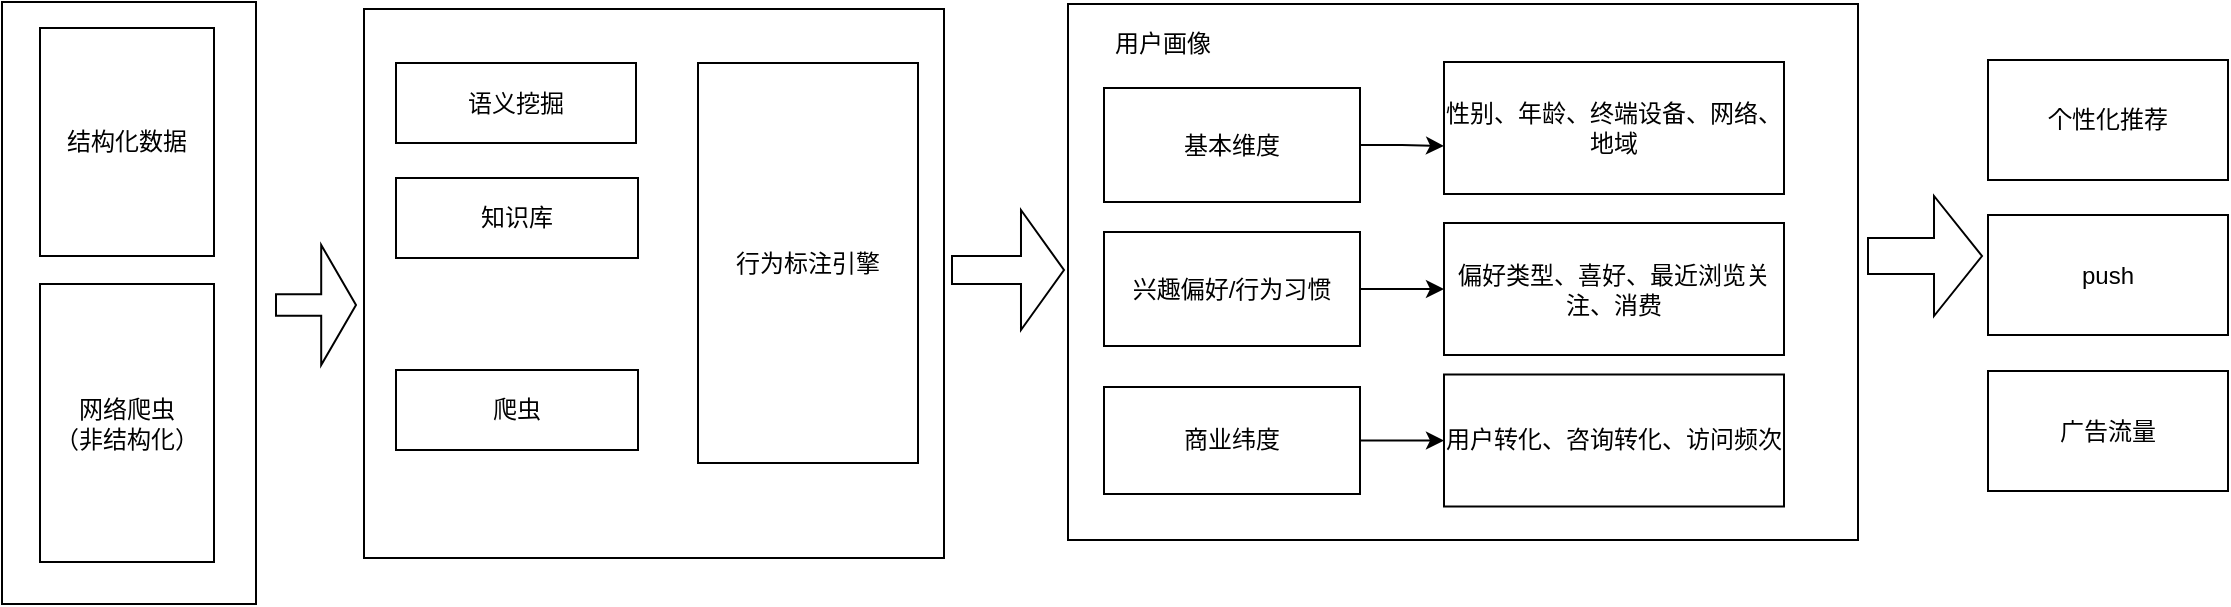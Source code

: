 <mxfile version="17.1.1" type="github">
  <diagram id="C5RBs43oDa-KdzZeNtuy" name="Page-1">
    <mxGraphModel dx="1929" dy="1103" grid="0" gridSize="10" guides="1" tooltips="1" connect="1" arrows="1" fold="1" page="1" pageScale="1" pageWidth="827" pageHeight="1169" math="0" shadow="0">
      <root>
        <mxCell id="WIyWlLk6GJQsqaUBKTNV-0" />
        <mxCell id="WIyWlLk6GJQsqaUBKTNV-1" parent="WIyWlLk6GJQsqaUBKTNV-0" />
        <mxCell id="OGG5jIblN3oAB4feyFNd-8" value="" style="rounded=0;whiteSpace=wrap;html=1;" vertex="1" parent="WIyWlLk6GJQsqaUBKTNV-1">
          <mxGeometry x="258" y="209.5" width="290" height="274.5" as="geometry" />
        </mxCell>
        <mxCell id="OGG5jIblN3oAB4feyFNd-1" value="语义挖掘" style="rounded=0;whiteSpace=wrap;html=1;" vertex="1" parent="WIyWlLk6GJQsqaUBKTNV-1">
          <mxGeometry x="274" y="236.5" width="120" height="40" as="geometry" />
        </mxCell>
        <mxCell id="OGG5jIblN3oAB4feyFNd-2" value="知识库" style="rounded=0;whiteSpace=wrap;html=1;" vertex="1" parent="WIyWlLk6GJQsqaUBKTNV-1">
          <mxGeometry x="274" y="294" width="121" height="40" as="geometry" />
        </mxCell>
        <mxCell id="OGG5jIblN3oAB4feyFNd-4" value="行为标注引擎" style="rounded=0;whiteSpace=wrap;html=1;" vertex="1" parent="WIyWlLk6GJQsqaUBKTNV-1">
          <mxGeometry x="425" y="236.5" width="110" height="200" as="geometry" />
        </mxCell>
        <mxCell id="OGG5jIblN3oAB4feyFNd-22" value="" style="shape=singleArrow;whiteSpace=wrap;html=1;arrowWidth=0.235;arrowSize=0.384;" vertex="1" parent="WIyWlLk6GJQsqaUBKTNV-1">
          <mxGeometry x="552" y="310" width="56" height="60" as="geometry" />
        </mxCell>
        <mxCell id="OGG5jIblN3oAB4feyFNd-23" value="" style="group" vertex="1" connectable="0" parent="WIyWlLk6GJQsqaUBKTNV-1">
          <mxGeometry x="610" y="207" width="395" height="268" as="geometry" />
        </mxCell>
        <mxCell id="OGG5jIblN3oAB4feyFNd-10" value="" style="rounded=0;whiteSpace=wrap;html=1;" vertex="1" parent="OGG5jIblN3oAB4feyFNd-23">
          <mxGeometry width="395" height="268" as="geometry" />
        </mxCell>
        <mxCell id="OGG5jIblN3oAB4feyFNd-11" value="用户画像" style="text;html=1;align=center;verticalAlign=middle;resizable=0;points=[];autosize=1;strokeColor=none;fillColor=none;" vertex="1" parent="OGG5jIblN3oAB4feyFNd-23">
          <mxGeometry x="18" y="11" width="58" height="18" as="geometry" />
        </mxCell>
        <mxCell id="OGG5jIblN3oAB4feyFNd-12" value="基本维度" style="rounded=0;whiteSpace=wrap;html=1;" vertex="1" parent="OGG5jIblN3oAB4feyFNd-23">
          <mxGeometry x="18" y="42" width="128" height="57" as="geometry" />
        </mxCell>
        <mxCell id="OGG5jIblN3oAB4feyFNd-13" value="兴趣偏好/行为习惯" style="rounded=0;whiteSpace=wrap;html=1;" vertex="1" parent="OGG5jIblN3oAB4feyFNd-23">
          <mxGeometry x="18" y="114" width="128" height="57" as="geometry" />
        </mxCell>
        <mxCell id="OGG5jIblN3oAB4feyFNd-14" value="商业纬度" style="rounded=0;whiteSpace=wrap;html=1;" vertex="1" parent="OGG5jIblN3oAB4feyFNd-23">
          <mxGeometry x="18" y="191.5" width="128" height="53.5" as="geometry" />
        </mxCell>
        <mxCell id="OGG5jIblN3oAB4feyFNd-16" value="性别、年龄、终端设备、网络、地域" style="rounded=0;whiteSpace=wrap;html=1;" vertex="1" parent="OGG5jIblN3oAB4feyFNd-23">
          <mxGeometry x="188" y="29" width="170" height="66" as="geometry" />
        </mxCell>
        <mxCell id="OGG5jIblN3oAB4feyFNd-19" style="edgeStyle=orthogonalEdgeStyle;rounded=0;orthogonalLoop=1;jettySize=auto;html=1;exitX=1;exitY=0.5;exitDx=0;exitDy=0;entryX=0;entryY=0.636;entryDx=0;entryDy=0;entryPerimeter=0;" edge="1" parent="OGG5jIblN3oAB4feyFNd-23" source="OGG5jIblN3oAB4feyFNd-12" target="OGG5jIblN3oAB4feyFNd-16">
          <mxGeometry relative="1" as="geometry" />
        </mxCell>
        <mxCell id="OGG5jIblN3oAB4feyFNd-17" value="偏好类型、喜好、最近浏览关注、消费" style="rounded=0;whiteSpace=wrap;html=1;" vertex="1" parent="OGG5jIblN3oAB4feyFNd-23">
          <mxGeometry x="188" y="109.5" width="170" height="66" as="geometry" />
        </mxCell>
        <mxCell id="OGG5jIblN3oAB4feyFNd-20" style="edgeStyle=orthogonalEdgeStyle;rounded=0;orthogonalLoop=1;jettySize=auto;html=1;exitX=1;exitY=0.5;exitDx=0;exitDy=0;entryX=0;entryY=0.5;entryDx=0;entryDy=0;" edge="1" parent="OGG5jIblN3oAB4feyFNd-23" source="OGG5jIblN3oAB4feyFNd-13" target="OGG5jIblN3oAB4feyFNd-17">
          <mxGeometry relative="1" as="geometry" />
        </mxCell>
        <mxCell id="OGG5jIblN3oAB4feyFNd-18" value="用户转化、咨询转化、访问频次" style="rounded=0;whiteSpace=wrap;html=1;" vertex="1" parent="OGG5jIblN3oAB4feyFNd-23">
          <mxGeometry x="188" y="185.25" width="170" height="66" as="geometry" />
        </mxCell>
        <mxCell id="OGG5jIblN3oAB4feyFNd-21" style="edgeStyle=orthogonalEdgeStyle;rounded=0;orthogonalLoop=1;jettySize=auto;html=1;entryX=0;entryY=0.5;entryDx=0;entryDy=0;" edge="1" parent="OGG5jIblN3oAB4feyFNd-23" source="OGG5jIblN3oAB4feyFNd-14" target="OGG5jIblN3oAB4feyFNd-18">
          <mxGeometry relative="1" as="geometry" />
        </mxCell>
        <mxCell id="OGG5jIblN3oAB4feyFNd-27" value="爬虫" style="rounded=0;whiteSpace=wrap;html=1;" vertex="1" parent="WIyWlLk6GJQsqaUBKTNV-1">
          <mxGeometry x="274" y="390" width="121" height="40" as="geometry" />
        </mxCell>
        <mxCell id="OGG5jIblN3oAB4feyFNd-28" value="" style="shape=singleArrow;whiteSpace=wrap;html=1;arrowWidth=0.179;arrowSize=0.435;" vertex="1" parent="WIyWlLk6GJQsqaUBKTNV-1">
          <mxGeometry x="214" y="327.5" width="40" height="60" as="geometry" />
        </mxCell>
        <mxCell id="OGG5jIblN3oAB4feyFNd-29" value="" style="group" vertex="1" connectable="0" parent="WIyWlLk6GJQsqaUBKTNV-1">
          <mxGeometry x="77" y="206" width="127" height="301" as="geometry" />
        </mxCell>
        <mxCell id="OGG5jIblN3oAB4feyFNd-26" value="" style="rounded=0;whiteSpace=wrap;html=1;" vertex="1" parent="OGG5jIblN3oAB4feyFNd-29">
          <mxGeometry width="127" height="301" as="geometry" />
        </mxCell>
        <mxCell id="OGG5jIblN3oAB4feyFNd-3" value="网络爬虫&lt;br&gt;（非结构化）" style="rounded=0;whiteSpace=wrap;html=1;" vertex="1" parent="OGG5jIblN3oAB4feyFNd-29">
          <mxGeometry x="19" y="141" width="87" height="139" as="geometry" />
        </mxCell>
        <mxCell id="OGG5jIblN3oAB4feyFNd-25" value="结构化数据" style="rounded=0;whiteSpace=wrap;html=1;" vertex="1" parent="OGG5jIblN3oAB4feyFNd-29">
          <mxGeometry x="19" y="13" width="87" height="114" as="geometry" />
        </mxCell>
        <mxCell id="OGG5jIblN3oAB4feyFNd-33" value="" style="group" vertex="1" connectable="0" parent="WIyWlLk6GJQsqaUBKTNV-1">
          <mxGeometry x="1070" y="235" width="120" height="215.5" as="geometry" />
        </mxCell>
        <mxCell id="OGG5jIblN3oAB4feyFNd-30" value="个性化推荐" style="rounded=0;whiteSpace=wrap;html=1;" vertex="1" parent="OGG5jIblN3oAB4feyFNd-33">
          <mxGeometry width="120" height="60" as="geometry" />
        </mxCell>
        <mxCell id="OGG5jIblN3oAB4feyFNd-31" value="push" style="rounded=0;whiteSpace=wrap;html=1;" vertex="1" parent="OGG5jIblN3oAB4feyFNd-33">
          <mxGeometry y="77.5" width="120" height="60" as="geometry" />
        </mxCell>
        <mxCell id="OGG5jIblN3oAB4feyFNd-32" value="广告流量" style="rounded=0;whiteSpace=wrap;html=1;" vertex="1" parent="OGG5jIblN3oAB4feyFNd-33">
          <mxGeometry y="155.5" width="120" height="60" as="geometry" />
        </mxCell>
        <mxCell id="OGG5jIblN3oAB4feyFNd-34" value="" style="shape=singleArrow;whiteSpace=wrap;html=1;arrowWidth=0.3;arrowSize=0.421;" vertex="1" parent="OGG5jIblN3oAB4feyFNd-33">
          <mxGeometry x="-60" y="68" width="57" height="60" as="geometry" />
        </mxCell>
      </root>
    </mxGraphModel>
  </diagram>
</mxfile>
